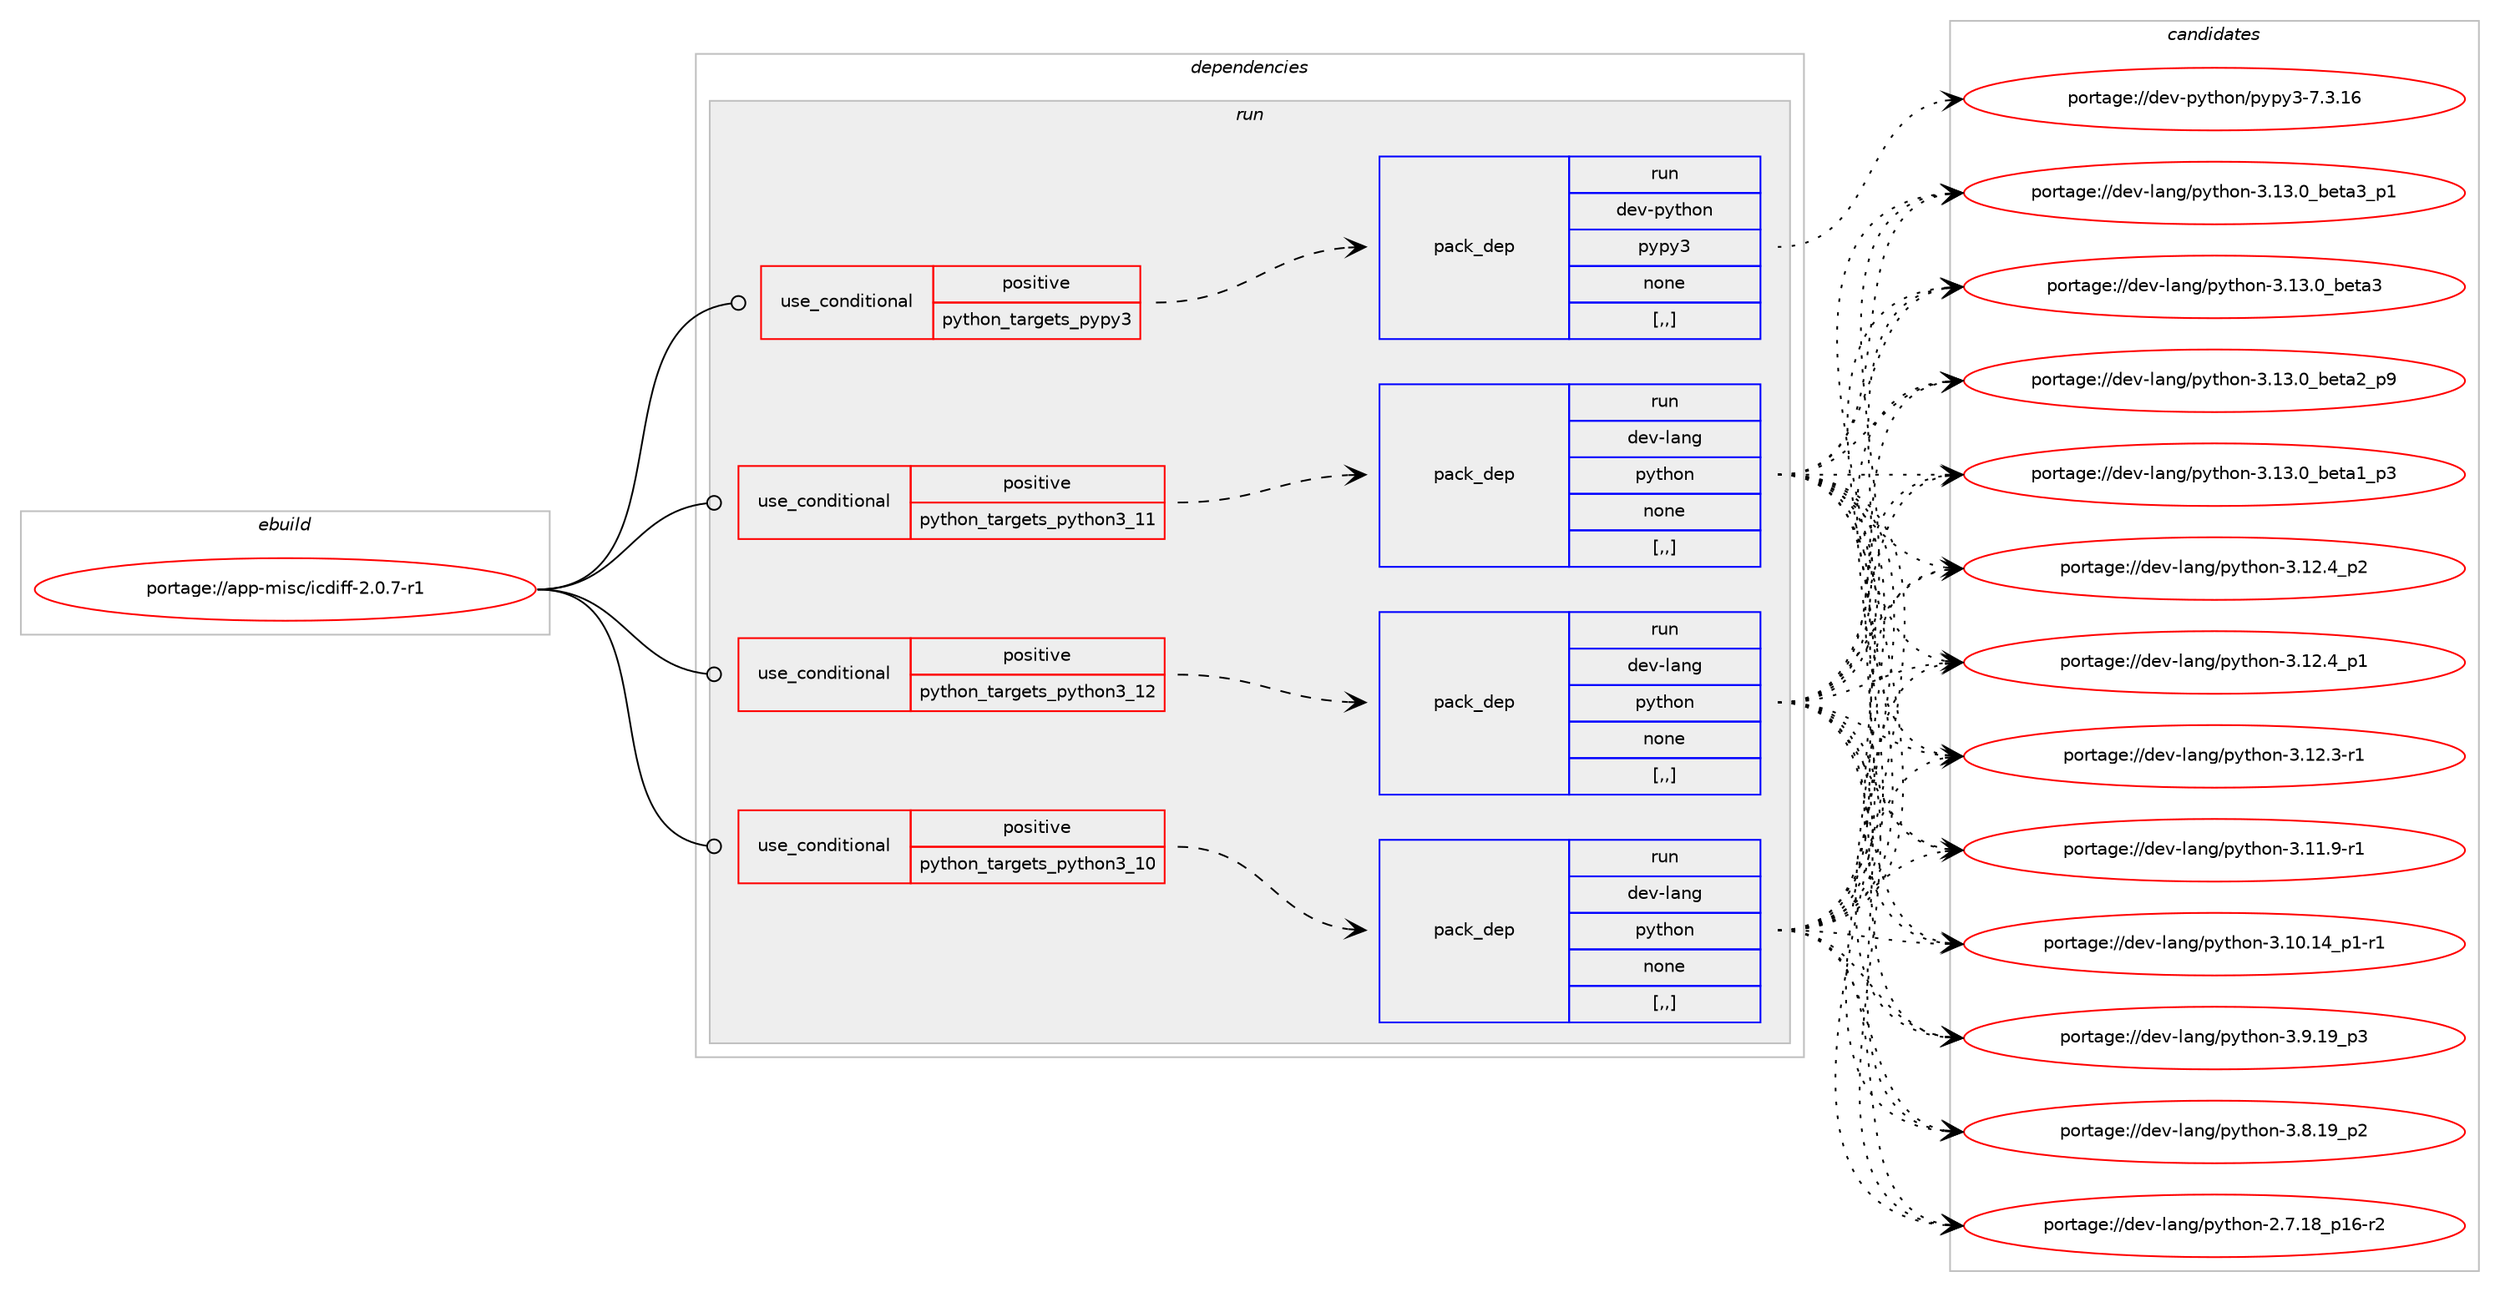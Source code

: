 digraph prolog {

# *************
# Graph options
# *************

newrank=true;
concentrate=true;
compound=true;
graph [rankdir=LR,fontname=Helvetica,fontsize=10,ranksep=1.5];#, ranksep=2.5, nodesep=0.2];
edge  [arrowhead=vee];
node  [fontname=Helvetica,fontsize=10];

# **********
# The ebuild
# **********

subgraph cluster_leftcol {
color=gray;
label=<<i>ebuild</i>>;
id [label="portage://app-misc/icdiff-2.0.7-r1", color=red, width=4, href="../app-misc/icdiff-2.0.7-r1.svg"];
}

# ****************
# The dependencies
# ****************

subgraph cluster_midcol {
color=gray;
label=<<i>dependencies</i>>;
subgraph cluster_compile {
fillcolor="#eeeeee";
style=filled;
label=<<i>compile</i>>;
}
subgraph cluster_compileandrun {
fillcolor="#eeeeee";
style=filled;
label=<<i>compile and run</i>>;
}
subgraph cluster_run {
fillcolor="#eeeeee";
style=filled;
label=<<i>run</i>>;
subgraph cond12195 {
dependency42101 [label=<<TABLE BORDER="0" CELLBORDER="1" CELLSPACING="0" CELLPADDING="4"><TR><TD ROWSPAN="3" CELLPADDING="10">use_conditional</TD></TR><TR><TD>positive</TD></TR><TR><TD>python_targets_pypy3</TD></TR></TABLE>>, shape=none, color=red];
subgraph pack29512 {
dependency42102 [label=<<TABLE BORDER="0" CELLBORDER="1" CELLSPACING="0" CELLPADDING="4" WIDTH="220"><TR><TD ROWSPAN="6" CELLPADDING="30">pack_dep</TD></TR><TR><TD WIDTH="110">run</TD></TR><TR><TD>dev-python</TD></TR><TR><TD>pypy3</TD></TR><TR><TD>none</TD></TR><TR><TD>[,,]</TD></TR></TABLE>>, shape=none, color=blue];
}
dependency42101:e -> dependency42102:w [weight=20,style="dashed",arrowhead="vee"];
}
id:e -> dependency42101:w [weight=20,style="solid",arrowhead="odot"];
subgraph cond12196 {
dependency42103 [label=<<TABLE BORDER="0" CELLBORDER="1" CELLSPACING="0" CELLPADDING="4"><TR><TD ROWSPAN="3" CELLPADDING="10">use_conditional</TD></TR><TR><TD>positive</TD></TR><TR><TD>python_targets_python3_10</TD></TR></TABLE>>, shape=none, color=red];
subgraph pack29513 {
dependency42104 [label=<<TABLE BORDER="0" CELLBORDER="1" CELLSPACING="0" CELLPADDING="4" WIDTH="220"><TR><TD ROWSPAN="6" CELLPADDING="30">pack_dep</TD></TR><TR><TD WIDTH="110">run</TD></TR><TR><TD>dev-lang</TD></TR><TR><TD>python</TD></TR><TR><TD>none</TD></TR><TR><TD>[,,]</TD></TR></TABLE>>, shape=none, color=blue];
}
dependency42103:e -> dependency42104:w [weight=20,style="dashed",arrowhead="vee"];
}
id:e -> dependency42103:w [weight=20,style="solid",arrowhead="odot"];
subgraph cond12197 {
dependency42105 [label=<<TABLE BORDER="0" CELLBORDER="1" CELLSPACING="0" CELLPADDING="4"><TR><TD ROWSPAN="3" CELLPADDING="10">use_conditional</TD></TR><TR><TD>positive</TD></TR><TR><TD>python_targets_python3_11</TD></TR></TABLE>>, shape=none, color=red];
subgraph pack29514 {
dependency42106 [label=<<TABLE BORDER="0" CELLBORDER="1" CELLSPACING="0" CELLPADDING="4" WIDTH="220"><TR><TD ROWSPAN="6" CELLPADDING="30">pack_dep</TD></TR><TR><TD WIDTH="110">run</TD></TR><TR><TD>dev-lang</TD></TR><TR><TD>python</TD></TR><TR><TD>none</TD></TR><TR><TD>[,,]</TD></TR></TABLE>>, shape=none, color=blue];
}
dependency42105:e -> dependency42106:w [weight=20,style="dashed",arrowhead="vee"];
}
id:e -> dependency42105:w [weight=20,style="solid",arrowhead="odot"];
subgraph cond12198 {
dependency42107 [label=<<TABLE BORDER="0" CELLBORDER="1" CELLSPACING="0" CELLPADDING="4"><TR><TD ROWSPAN="3" CELLPADDING="10">use_conditional</TD></TR><TR><TD>positive</TD></TR><TR><TD>python_targets_python3_12</TD></TR></TABLE>>, shape=none, color=red];
subgraph pack29515 {
dependency42108 [label=<<TABLE BORDER="0" CELLBORDER="1" CELLSPACING="0" CELLPADDING="4" WIDTH="220"><TR><TD ROWSPAN="6" CELLPADDING="30">pack_dep</TD></TR><TR><TD WIDTH="110">run</TD></TR><TR><TD>dev-lang</TD></TR><TR><TD>python</TD></TR><TR><TD>none</TD></TR><TR><TD>[,,]</TD></TR></TABLE>>, shape=none, color=blue];
}
dependency42107:e -> dependency42108:w [weight=20,style="dashed",arrowhead="vee"];
}
id:e -> dependency42107:w [weight=20,style="solid",arrowhead="odot"];
}
}

# **************
# The candidates
# **************

subgraph cluster_choices {
rank=same;
color=gray;
label=<<i>candidates</i>>;

subgraph choice29512 {
color=black;
nodesep=1;
choice10010111845112121116104111110471121211121215145554651464954 [label="portage://dev-python/pypy3-7.3.16", color=red, width=4,href="../dev-python/pypy3-7.3.16.svg"];
dependency42102:e -> choice10010111845112121116104111110471121211121215145554651464954:w [style=dotted,weight="100"];
}
subgraph choice29513 {
color=black;
nodesep=1;
choice10010111845108971101034711212111610411111045514649514648959810111697519511249 [label="portage://dev-lang/python-3.13.0_beta3_p1", color=red, width=4,href="../dev-lang/python-3.13.0_beta3_p1.svg"];
choice1001011184510897110103471121211161041111104551464951464895981011169751 [label="portage://dev-lang/python-3.13.0_beta3", color=red, width=4,href="../dev-lang/python-3.13.0_beta3.svg"];
choice10010111845108971101034711212111610411111045514649514648959810111697509511257 [label="portage://dev-lang/python-3.13.0_beta2_p9", color=red, width=4,href="../dev-lang/python-3.13.0_beta2_p9.svg"];
choice10010111845108971101034711212111610411111045514649514648959810111697499511251 [label="portage://dev-lang/python-3.13.0_beta1_p3", color=red, width=4,href="../dev-lang/python-3.13.0_beta1_p3.svg"];
choice100101118451089711010347112121116104111110455146495046529511250 [label="portage://dev-lang/python-3.12.4_p2", color=red, width=4,href="../dev-lang/python-3.12.4_p2.svg"];
choice100101118451089711010347112121116104111110455146495046529511249 [label="portage://dev-lang/python-3.12.4_p1", color=red, width=4,href="../dev-lang/python-3.12.4_p1.svg"];
choice100101118451089711010347112121116104111110455146495046514511449 [label="portage://dev-lang/python-3.12.3-r1", color=red, width=4,href="../dev-lang/python-3.12.3-r1.svg"];
choice100101118451089711010347112121116104111110455146494946574511449 [label="portage://dev-lang/python-3.11.9-r1", color=red, width=4,href="../dev-lang/python-3.11.9-r1.svg"];
choice100101118451089711010347112121116104111110455146494846495295112494511449 [label="portage://dev-lang/python-3.10.14_p1-r1", color=red, width=4,href="../dev-lang/python-3.10.14_p1-r1.svg"];
choice100101118451089711010347112121116104111110455146574649579511251 [label="portage://dev-lang/python-3.9.19_p3", color=red, width=4,href="../dev-lang/python-3.9.19_p3.svg"];
choice100101118451089711010347112121116104111110455146564649579511250 [label="portage://dev-lang/python-3.8.19_p2", color=red, width=4,href="../dev-lang/python-3.8.19_p2.svg"];
choice100101118451089711010347112121116104111110455046554649569511249544511450 [label="portage://dev-lang/python-2.7.18_p16-r2", color=red, width=4,href="../dev-lang/python-2.7.18_p16-r2.svg"];
dependency42104:e -> choice10010111845108971101034711212111610411111045514649514648959810111697519511249:w [style=dotted,weight="100"];
dependency42104:e -> choice1001011184510897110103471121211161041111104551464951464895981011169751:w [style=dotted,weight="100"];
dependency42104:e -> choice10010111845108971101034711212111610411111045514649514648959810111697509511257:w [style=dotted,weight="100"];
dependency42104:e -> choice10010111845108971101034711212111610411111045514649514648959810111697499511251:w [style=dotted,weight="100"];
dependency42104:e -> choice100101118451089711010347112121116104111110455146495046529511250:w [style=dotted,weight="100"];
dependency42104:e -> choice100101118451089711010347112121116104111110455146495046529511249:w [style=dotted,weight="100"];
dependency42104:e -> choice100101118451089711010347112121116104111110455146495046514511449:w [style=dotted,weight="100"];
dependency42104:e -> choice100101118451089711010347112121116104111110455146494946574511449:w [style=dotted,weight="100"];
dependency42104:e -> choice100101118451089711010347112121116104111110455146494846495295112494511449:w [style=dotted,weight="100"];
dependency42104:e -> choice100101118451089711010347112121116104111110455146574649579511251:w [style=dotted,weight="100"];
dependency42104:e -> choice100101118451089711010347112121116104111110455146564649579511250:w [style=dotted,weight="100"];
dependency42104:e -> choice100101118451089711010347112121116104111110455046554649569511249544511450:w [style=dotted,weight="100"];
}
subgraph choice29514 {
color=black;
nodesep=1;
choice10010111845108971101034711212111610411111045514649514648959810111697519511249 [label="portage://dev-lang/python-3.13.0_beta3_p1", color=red, width=4,href="../dev-lang/python-3.13.0_beta3_p1.svg"];
choice1001011184510897110103471121211161041111104551464951464895981011169751 [label="portage://dev-lang/python-3.13.0_beta3", color=red, width=4,href="../dev-lang/python-3.13.0_beta3.svg"];
choice10010111845108971101034711212111610411111045514649514648959810111697509511257 [label="portage://dev-lang/python-3.13.0_beta2_p9", color=red, width=4,href="../dev-lang/python-3.13.0_beta2_p9.svg"];
choice10010111845108971101034711212111610411111045514649514648959810111697499511251 [label="portage://dev-lang/python-3.13.0_beta1_p3", color=red, width=4,href="../dev-lang/python-3.13.0_beta1_p3.svg"];
choice100101118451089711010347112121116104111110455146495046529511250 [label="portage://dev-lang/python-3.12.4_p2", color=red, width=4,href="../dev-lang/python-3.12.4_p2.svg"];
choice100101118451089711010347112121116104111110455146495046529511249 [label="portage://dev-lang/python-3.12.4_p1", color=red, width=4,href="../dev-lang/python-3.12.4_p1.svg"];
choice100101118451089711010347112121116104111110455146495046514511449 [label="portage://dev-lang/python-3.12.3-r1", color=red, width=4,href="../dev-lang/python-3.12.3-r1.svg"];
choice100101118451089711010347112121116104111110455146494946574511449 [label="portage://dev-lang/python-3.11.9-r1", color=red, width=4,href="../dev-lang/python-3.11.9-r1.svg"];
choice100101118451089711010347112121116104111110455146494846495295112494511449 [label="portage://dev-lang/python-3.10.14_p1-r1", color=red, width=4,href="../dev-lang/python-3.10.14_p1-r1.svg"];
choice100101118451089711010347112121116104111110455146574649579511251 [label="portage://dev-lang/python-3.9.19_p3", color=red, width=4,href="../dev-lang/python-3.9.19_p3.svg"];
choice100101118451089711010347112121116104111110455146564649579511250 [label="portage://dev-lang/python-3.8.19_p2", color=red, width=4,href="../dev-lang/python-3.8.19_p2.svg"];
choice100101118451089711010347112121116104111110455046554649569511249544511450 [label="portage://dev-lang/python-2.7.18_p16-r2", color=red, width=4,href="../dev-lang/python-2.7.18_p16-r2.svg"];
dependency42106:e -> choice10010111845108971101034711212111610411111045514649514648959810111697519511249:w [style=dotted,weight="100"];
dependency42106:e -> choice1001011184510897110103471121211161041111104551464951464895981011169751:w [style=dotted,weight="100"];
dependency42106:e -> choice10010111845108971101034711212111610411111045514649514648959810111697509511257:w [style=dotted,weight="100"];
dependency42106:e -> choice10010111845108971101034711212111610411111045514649514648959810111697499511251:w [style=dotted,weight="100"];
dependency42106:e -> choice100101118451089711010347112121116104111110455146495046529511250:w [style=dotted,weight="100"];
dependency42106:e -> choice100101118451089711010347112121116104111110455146495046529511249:w [style=dotted,weight="100"];
dependency42106:e -> choice100101118451089711010347112121116104111110455146495046514511449:w [style=dotted,weight="100"];
dependency42106:e -> choice100101118451089711010347112121116104111110455146494946574511449:w [style=dotted,weight="100"];
dependency42106:e -> choice100101118451089711010347112121116104111110455146494846495295112494511449:w [style=dotted,weight="100"];
dependency42106:e -> choice100101118451089711010347112121116104111110455146574649579511251:w [style=dotted,weight="100"];
dependency42106:e -> choice100101118451089711010347112121116104111110455146564649579511250:w [style=dotted,weight="100"];
dependency42106:e -> choice100101118451089711010347112121116104111110455046554649569511249544511450:w [style=dotted,weight="100"];
}
subgraph choice29515 {
color=black;
nodesep=1;
choice10010111845108971101034711212111610411111045514649514648959810111697519511249 [label="portage://dev-lang/python-3.13.0_beta3_p1", color=red, width=4,href="../dev-lang/python-3.13.0_beta3_p1.svg"];
choice1001011184510897110103471121211161041111104551464951464895981011169751 [label="portage://dev-lang/python-3.13.0_beta3", color=red, width=4,href="../dev-lang/python-3.13.0_beta3.svg"];
choice10010111845108971101034711212111610411111045514649514648959810111697509511257 [label="portage://dev-lang/python-3.13.0_beta2_p9", color=red, width=4,href="../dev-lang/python-3.13.0_beta2_p9.svg"];
choice10010111845108971101034711212111610411111045514649514648959810111697499511251 [label="portage://dev-lang/python-3.13.0_beta1_p3", color=red, width=4,href="../dev-lang/python-3.13.0_beta1_p3.svg"];
choice100101118451089711010347112121116104111110455146495046529511250 [label="portage://dev-lang/python-3.12.4_p2", color=red, width=4,href="../dev-lang/python-3.12.4_p2.svg"];
choice100101118451089711010347112121116104111110455146495046529511249 [label="portage://dev-lang/python-3.12.4_p1", color=red, width=4,href="../dev-lang/python-3.12.4_p1.svg"];
choice100101118451089711010347112121116104111110455146495046514511449 [label="portage://dev-lang/python-3.12.3-r1", color=red, width=4,href="../dev-lang/python-3.12.3-r1.svg"];
choice100101118451089711010347112121116104111110455146494946574511449 [label="portage://dev-lang/python-3.11.9-r1", color=red, width=4,href="../dev-lang/python-3.11.9-r1.svg"];
choice100101118451089711010347112121116104111110455146494846495295112494511449 [label="portage://dev-lang/python-3.10.14_p1-r1", color=red, width=4,href="../dev-lang/python-3.10.14_p1-r1.svg"];
choice100101118451089711010347112121116104111110455146574649579511251 [label="portage://dev-lang/python-3.9.19_p3", color=red, width=4,href="../dev-lang/python-3.9.19_p3.svg"];
choice100101118451089711010347112121116104111110455146564649579511250 [label="portage://dev-lang/python-3.8.19_p2", color=red, width=4,href="../dev-lang/python-3.8.19_p2.svg"];
choice100101118451089711010347112121116104111110455046554649569511249544511450 [label="portage://dev-lang/python-2.7.18_p16-r2", color=red, width=4,href="../dev-lang/python-2.7.18_p16-r2.svg"];
dependency42108:e -> choice10010111845108971101034711212111610411111045514649514648959810111697519511249:w [style=dotted,weight="100"];
dependency42108:e -> choice1001011184510897110103471121211161041111104551464951464895981011169751:w [style=dotted,weight="100"];
dependency42108:e -> choice10010111845108971101034711212111610411111045514649514648959810111697509511257:w [style=dotted,weight="100"];
dependency42108:e -> choice10010111845108971101034711212111610411111045514649514648959810111697499511251:w [style=dotted,weight="100"];
dependency42108:e -> choice100101118451089711010347112121116104111110455146495046529511250:w [style=dotted,weight="100"];
dependency42108:e -> choice100101118451089711010347112121116104111110455146495046529511249:w [style=dotted,weight="100"];
dependency42108:e -> choice100101118451089711010347112121116104111110455146495046514511449:w [style=dotted,weight="100"];
dependency42108:e -> choice100101118451089711010347112121116104111110455146494946574511449:w [style=dotted,weight="100"];
dependency42108:e -> choice100101118451089711010347112121116104111110455146494846495295112494511449:w [style=dotted,weight="100"];
dependency42108:e -> choice100101118451089711010347112121116104111110455146574649579511251:w [style=dotted,weight="100"];
dependency42108:e -> choice100101118451089711010347112121116104111110455146564649579511250:w [style=dotted,weight="100"];
dependency42108:e -> choice100101118451089711010347112121116104111110455046554649569511249544511450:w [style=dotted,weight="100"];
}
}

}
